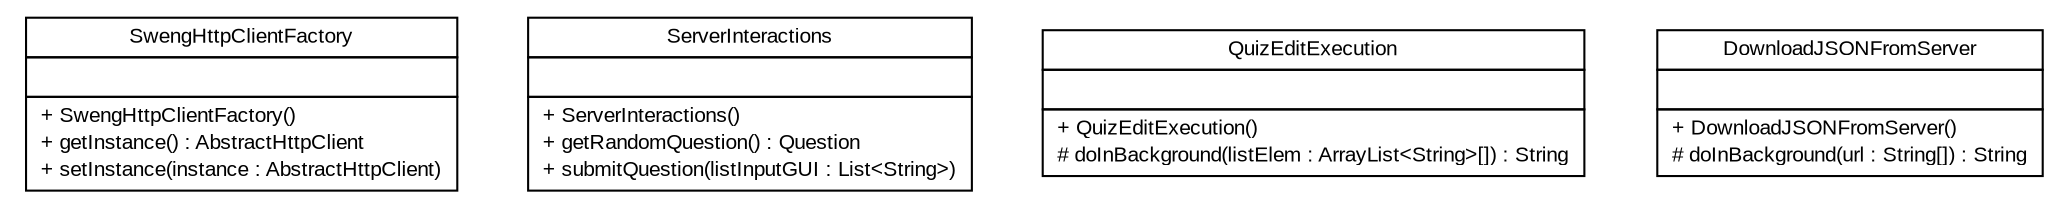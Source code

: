 #!/usr/local/bin/dot
#
# Class diagram 
# Generated by UMLGraph version R5_6_6-1-g9240c4 (http://www.umlgraph.org/)
#

digraph G {
	edge [fontname="arial",fontsize=10,labelfontname="arial",labelfontsize=10];
	node [fontname="arial",fontsize=10,shape=plaintext];
	nodesep=0.25;
	ranksep=0.5;
	// epfl.sweng.servercomm.SwengHttpClientFactory
	c49 [label=<<table title="epfl.sweng.servercomm.SwengHttpClientFactory" border="0" cellborder="1" cellspacing="0" cellpadding="2" port="p" href="./SwengHttpClientFactory.html">
		<tr><td><table border="0" cellspacing="0" cellpadding="1">
<tr><td align="center" balign="center"> SwengHttpClientFactory </td></tr>
		</table></td></tr>
		<tr><td><table border="0" cellspacing="0" cellpadding="1">
<tr><td align="left" balign="left">  </td></tr>
		</table></td></tr>
		<tr><td><table border="0" cellspacing="0" cellpadding="1">
<tr><td align="left" balign="left"> + SwengHttpClientFactory() </td></tr>
<tr><td align="left" balign="left"> + getInstance() : AbstractHttpClient </td></tr>
<tr><td align="left" balign="left"> + setInstance(instance : AbstractHttpClient) </td></tr>
		</table></td></tr>
		</table>>, URL="./SwengHttpClientFactory.html", fontname="arial", fontcolor="black", fontsize=10.0];
	// epfl.sweng.servercomm.ServerInteractions
	c50 [label=<<table title="epfl.sweng.servercomm.ServerInteractions" border="0" cellborder="1" cellspacing="0" cellpadding="2" port="p" href="./ServerInteractions.html">
		<tr><td><table border="0" cellspacing="0" cellpadding="1">
<tr><td align="center" balign="center"> ServerInteractions </td></tr>
		</table></td></tr>
		<tr><td><table border="0" cellspacing="0" cellpadding="1">
<tr><td align="left" balign="left">  </td></tr>
		</table></td></tr>
		<tr><td><table border="0" cellspacing="0" cellpadding="1">
<tr><td align="left" balign="left"> + ServerInteractions() </td></tr>
<tr><td align="left" balign="left"> + getRandomQuestion() : Question </td></tr>
<tr><td align="left" balign="left"> + submitQuestion(listInputGUI : List&lt;String&gt;) </td></tr>
		</table></td></tr>
		</table>>, URL="./ServerInteractions.html", fontname="arial", fontcolor="black", fontsize=10.0];
	// epfl.sweng.servercomm.QuizEditExecution
	c51 [label=<<table title="epfl.sweng.servercomm.QuizEditExecution" border="0" cellborder="1" cellspacing="0" cellpadding="2" port="p" href="./QuizEditExecution.html">
		<tr><td><table border="0" cellspacing="0" cellpadding="1">
<tr><td align="center" balign="center"> QuizEditExecution </td></tr>
		</table></td></tr>
		<tr><td><table border="0" cellspacing="0" cellpadding="1">
<tr><td align="left" balign="left">  </td></tr>
		</table></td></tr>
		<tr><td><table border="0" cellspacing="0" cellpadding="1">
<tr><td align="left" balign="left"> + QuizEditExecution() </td></tr>
<tr><td align="left" balign="left"> # doInBackground(listElem : ArrayList&lt;String&gt;[]) : String </td></tr>
		</table></td></tr>
		</table>>, URL="./QuizEditExecution.html", fontname="arial", fontcolor="black", fontsize=10.0];
	// epfl.sweng.servercomm.DownloadJSONFromServer
	c52 [label=<<table title="epfl.sweng.servercomm.DownloadJSONFromServer" border="0" cellborder="1" cellspacing="0" cellpadding="2" port="p" href="./DownloadJSONFromServer.html">
		<tr><td><table border="0" cellspacing="0" cellpadding="1">
<tr><td align="center" balign="center"> DownloadJSONFromServer </td></tr>
		</table></td></tr>
		<tr><td><table border="0" cellspacing="0" cellpadding="1">
<tr><td align="left" balign="left">  </td></tr>
		</table></td></tr>
		<tr><td><table border="0" cellspacing="0" cellpadding="1">
<tr><td align="left" balign="left"> + DownloadJSONFromServer() </td></tr>
<tr><td align="left" balign="left"> # doInBackground(url : String[]) : String </td></tr>
		</table></td></tr>
		</table>>, URL="./DownloadJSONFromServer.html", fontname="arial", fontcolor="black", fontsize=10.0];
}


